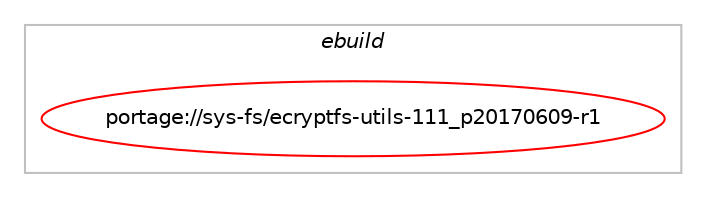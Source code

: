 digraph prolog {

# *************
# Graph options
# *************

newrank=true;
concentrate=true;
compound=true;
graph [rankdir=LR,fontname=Helvetica,fontsize=10,ranksep=1.5];#, ranksep=2.5, nodesep=0.2];
edge  [arrowhead=vee];
node  [fontname=Helvetica,fontsize=10];

# **********
# The ebuild
# **********

subgraph cluster_leftcol {
color=gray;
label=<<i>ebuild</i>>;
id [label="portage://sys-fs/ecryptfs-utils-111_p20170609-r1", color=red, width=4, href="../sys-fs/ecryptfs-utils-111_p20170609-r1.svg"];
}

# ****************
# The dependencies
# ****************

subgraph cluster_midcol {
color=gray;
label=<<i>dependencies</i>>;
subgraph cluster_compile {
fillcolor="#eeeeee";
style=filled;
label=<<i>compile</i>>;
# *** BEGIN UNKNOWN DEPENDENCY TYPE (TODO) ***
# id -> equal(use_conditional_group(positive,gpg,portage://sys-fs/ecryptfs-utils-111_p20170609-r1,[package_dependency(portage://sys-fs/ecryptfs-utils-111_p20170609-r1,install,no,app-crypt,gpgme,none,[,,],any_same_slot,[])]))
# *** END UNKNOWN DEPENDENCY TYPE (TODO) ***

# *** BEGIN UNKNOWN DEPENDENCY TYPE (TODO) ***
# id -> equal(use_conditional_group(positive,gtk,portage://sys-fs/ecryptfs-utils-111_p20170609-r1,[package_dependency(portage://sys-fs/ecryptfs-utils-111_p20170609-r1,install,no,x11-libs,gtk+,none,[,,],[slot(2)],[])]))
# *** END UNKNOWN DEPENDENCY TYPE (TODO) ***

# *** BEGIN UNKNOWN DEPENDENCY TYPE (TODO) ***
# id -> equal(use_conditional_group(positive,openssl,portage://sys-fs/ecryptfs-utils-111_p20170609-r1,[package_dependency(portage://sys-fs/ecryptfs-utils-111_p20170609-r1,install,no,dev-libs,openssl,greaterequal,[0.9.7,,,0.9.7],any_same_slot,[])]))
# *** END UNKNOWN DEPENDENCY TYPE (TODO) ***

# *** BEGIN UNKNOWN DEPENDENCY TYPE (TODO) ***
# id -> equal(use_conditional_group(positive,pam,portage://sys-fs/ecryptfs-utils-111_p20170609-r1,[package_dependency(portage://sys-fs/ecryptfs-utils-111_p20170609-r1,install,no,sys-libs,pam,none,[,,],[],[])]))
# *** END UNKNOWN DEPENDENCY TYPE (TODO) ***

# *** BEGIN UNKNOWN DEPENDENCY TYPE (TODO) ***
# id -> equal(use_conditional_group(positive,pkcs11,portage://sys-fs/ecryptfs-utils-111_p20170609-r1,[package_dependency(portage://sys-fs/ecryptfs-utils-111_p20170609-r1,install,no,dev-libs,openssl,greaterequal,[0.9.7,,,0.9.7],any_same_slot,[]),package_dependency(portage://sys-fs/ecryptfs-utils-111_p20170609-r1,install,no,dev-libs,pkcs11-helper,greaterequal,[1.04,,,1.04],[],[])]))
# *** END UNKNOWN DEPENDENCY TYPE (TODO) ***

# *** BEGIN UNKNOWN DEPENDENCY TYPE (TODO) ***
# id -> equal(use_conditional_group(positive,tpm,portage://sys-fs/ecryptfs-utils-111_p20170609-r1,[package_dependency(portage://sys-fs/ecryptfs-utils-111_p20170609-r1,install,no,app-crypt,trousers,none,[,,],[],[])]))
# *** END UNKNOWN DEPENDENCY TYPE (TODO) ***

# *** BEGIN UNKNOWN DEPENDENCY TYPE (TODO) ***
# id -> equal(package_dependency(portage://sys-fs/ecryptfs-utils-111_p20170609-r1,install,no,dev-libs,glib,none,[,,],[slot(2)],[]))
# *** END UNKNOWN DEPENDENCY TYPE (TODO) ***

# *** BEGIN UNKNOWN DEPENDENCY TYPE (TODO) ***
# id -> equal(package_dependency(portage://sys-fs/ecryptfs-utils-111_p20170609-r1,install,no,dev-libs,libgcrypt,greaterequal,[1.2.0,,,1.2.0],[slot(0),equal],[]))
# *** END UNKNOWN DEPENDENCY TYPE (TODO) ***

# *** BEGIN UNKNOWN DEPENDENCY TYPE (TODO) ***
# id -> equal(package_dependency(portage://sys-fs/ecryptfs-utils-111_p20170609-r1,install,no,dev-libs,nss,none,[,,],[],[]))
# *** END UNKNOWN DEPENDENCY TYPE (TODO) ***

# *** BEGIN UNKNOWN DEPENDENCY TYPE (TODO) ***
# id -> equal(package_dependency(portage://sys-fs/ecryptfs-utils-111_p20170609-r1,install,no,sys-apps,keyutils,greaterequal,[1.5.11,,-r1,1.5.11-r1],any_same_slot,[]))
# *** END UNKNOWN DEPENDENCY TYPE (TODO) ***

# *** BEGIN UNKNOWN DEPENDENCY TYPE (TODO) ***
# id -> equal(package_dependency(portage://sys-fs/ecryptfs-utils-111_p20170609-r1,install,no,sys-process,lsof,none,[,,],[],[]))
# *** END UNKNOWN DEPENDENCY TYPE (TODO) ***

}
subgraph cluster_compileandrun {
fillcolor="#eeeeee";
style=filled;
label=<<i>compile and run</i>>;
}
subgraph cluster_run {
fillcolor="#eeeeee";
style=filled;
label=<<i>run</i>>;
# *** BEGIN UNKNOWN DEPENDENCY TYPE (TODO) ***
# id -> equal(use_conditional_group(positive,gpg,portage://sys-fs/ecryptfs-utils-111_p20170609-r1,[package_dependency(portage://sys-fs/ecryptfs-utils-111_p20170609-r1,run,no,app-crypt,gpgme,none,[,,],any_same_slot,[])]))
# *** END UNKNOWN DEPENDENCY TYPE (TODO) ***

# *** BEGIN UNKNOWN DEPENDENCY TYPE (TODO) ***
# id -> equal(use_conditional_group(positive,gtk,portage://sys-fs/ecryptfs-utils-111_p20170609-r1,[package_dependency(portage://sys-fs/ecryptfs-utils-111_p20170609-r1,run,no,x11-libs,gtk+,none,[,,],[slot(2)],[])]))
# *** END UNKNOWN DEPENDENCY TYPE (TODO) ***

# *** BEGIN UNKNOWN DEPENDENCY TYPE (TODO) ***
# id -> equal(use_conditional_group(positive,openssl,portage://sys-fs/ecryptfs-utils-111_p20170609-r1,[package_dependency(portage://sys-fs/ecryptfs-utils-111_p20170609-r1,run,no,dev-libs,openssl,greaterequal,[0.9.7,,,0.9.7],any_same_slot,[])]))
# *** END UNKNOWN DEPENDENCY TYPE (TODO) ***

# *** BEGIN UNKNOWN DEPENDENCY TYPE (TODO) ***
# id -> equal(use_conditional_group(positive,pam,portage://sys-fs/ecryptfs-utils-111_p20170609-r1,[package_dependency(portage://sys-fs/ecryptfs-utils-111_p20170609-r1,run,no,sys-libs,pam,none,[,,],[],[])]))
# *** END UNKNOWN DEPENDENCY TYPE (TODO) ***

# *** BEGIN UNKNOWN DEPENDENCY TYPE (TODO) ***
# id -> equal(use_conditional_group(positive,pkcs11,portage://sys-fs/ecryptfs-utils-111_p20170609-r1,[package_dependency(portage://sys-fs/ecryptfs-utils-111_p20170609-r1,run,no,dev-libs,openssl,greaterequal,[0.9.7,,,0.9.7],any_same_slot,[]),package_dependency(portage://sys-fs/ecryptfs-utils-111_p20170609-r1,run,no,dev-libs,pkcs11-helper,greaterequal,[1.04,,,1.04],[],[])]))
# *** END UNKNOWN DEPENDENCY TYPE (TODO) ***

# *** BEGIN UNKNOWN DEPENDENCY TYPE (TODO) ***
# id -> equal(use_conditional_group(positive,tpm,portage://sys-fs/ecryptfs-utils-111_p20170609-r1,[package_dependency(portage://sys-fs/ecryptfs-utils-111_p20170609-r1,run,no,app-crypt,trousers,none,[,,],[],[])]))
# *** END UNKNOWN DEPENDENCY TYPE (TODO) ***

# *** BEGIN UNKNOWN DEPENDENCY TYPE (TODO) ***
# id -> equal(package_dependency(portage://sys-fs/ecryptfs-utils-111_p20170609-r1,run,no,dev-libs,libgcrypt,greaterequal,[1.2.0,,,1.2.0],[slot(0),equal],[]))
# *** END UNKNOWN DEPENDENCY TYPE (TODO) ***

# *** BEGIN UNKNOWN DEPENDENCY TYPE (TODO) ***
# id -> equal(package_dependency(portage://sys-fs/ecryptfs-utils-111_p20170609-r1,run,no,dev-libs,nss,none,[,,],[],[]))
# *** END UNKNOWN DEPENDENCY TYPE (TODO) ***

# *** BEGIN UNKNOWN DEPENDENCY TYPE (TODO) ***
# id -> equal(package_dependency(portage://sys-fs/ecryptfs-utils-111_p20170609-r1,run,no,sys-apps,keyutils,greaterequal,[1.5.11,,-r1,1.5.11-r1],any_same_slot,[]))
# *** END UNKNOWN DEPENDENCY TYPE (TODO) ***

# *** BEGIN UNKNOWN DEPENDENCY TYPE (TODO) ***
# id -> equal(package_dependency(portage://sys-fs/ecryptfs-utils-111_p20170609-r1,run,no,sys-process,lsof,none,[,,],[],[]))
# *** END UNKNOWN DEPENDENCY TYPE (TODO) ***

}
}

# **************
# The candidates
# **************

subgraph cluster_choices {
rank=same;
color=gray;
label=<<i>candidates</i>>;

}

}
